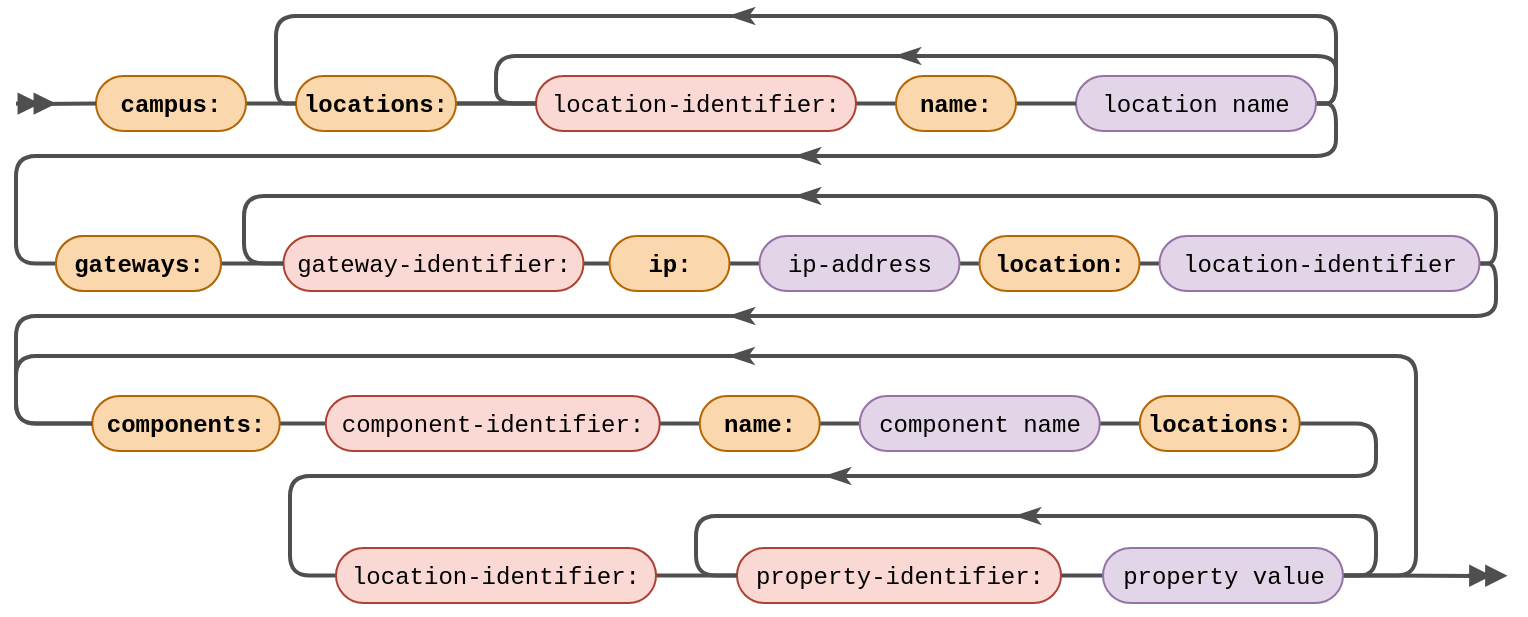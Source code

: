 <mxfile version="21.2.8" type="device">
  <diagram name="Page-1" id="bEtYPRKD9bZJMX1dU_jv">
    <mxGraphModel dx="1434" dy="886" grid="1" gridSize="10" guides="1" tooltips="1" connect="1" arrows="1" fold="1" page="1" pageScale="1" pageWidth="850" pageHeight="1100" math="0" shadow="0">
      <root>
        <mxCell id="0" />
        <mxCell id="1" parent="0" />
        <mxCell id="y_gY72rm-RhrGz0yiHBs-8" value="" style="edgeStyle=orthogonalEdgeStyle;shape=connector;rounded=1;orthogonalLoop=1;jettySize=auto;html=1;labelBackgroundColor=default;strokeColor=#4F4F4F;fontFamily=Helvetica;fontSize=12;fontColor=default;endArrow=none;endFill=0;fontStyle=1;strokeWidth=2;" edge="1" parent="1" source="y_gY72rm-RhrGz0yiHBs-4" target="y_gY72rm-RhrGz0yiHBs-7">
          <mxGeometry relative="1" as="geometry" />
        </mxCell>
        <mxCell id="y_gY72rm-RhrGz0yiHBs-56" style="edgeStyle=orthogonalEdgeStyle;shape=connector;rounded=1;orthogonalLoop=1;jettySize=auto;html=1;labelBackgroundColor=default;strokeColor=#4F4F4F;strokeWidth=2;fontFamily=Helvetica;fontSize=12;fontColor=default;endArrow=doubleBlock;endFill=1;" edge="1" parent="1">
          <mxGeometry relative="1" as="geometry">
            <mxPoint x="40" y="313.588" as="targetPoint" />
            <mxPoint x="20" y="313.81" as="sourcePoint" />
          </mxGeometry>
        </mxCell>
        <mxCell id="y_gY72rm-RhrGz0yiHBs-4" value="&lt;p&gt;&lt;font face=&quot;Courier New&quot;&gt;&lt;span&gt;campus:&lt;/span&gt;&lt;/font&gt;&lt;/p&gt;" style="rounded=1;whiteSpace=wrap;html=1;arcSize=50;fillColor=#fad7ac;strokeColor=#b46504;fontStyle=1" vertex="1" parent="1">
          <mxGeometry x="60" y="300" width="75" height="27.5" as="geometry" />
        </mxCell>
        <mxCell id="y_gY72rm-RhrGz0yiHBs-22" value="" style="edgeStyle=orthogonalEdgeStyle;shape=connector;rounded=1;orthogonalLoop=1;jettySize=auto;html=1;labelBackgroundColor=default;strokeColor=#4F4F4F;fontFamily=Helvetica;fontSize=12;fontColor=default;endArrow=none;endFill=0;strokeWidth=2;" edge="1" parent="1" source="y_gY72rm-RhrGz0yiHBs-7" target="y_gY72rm-RhrGz0yiHBs-21">
          <mxGeometry relative="1" as="geometry">
            <mxPoint x="260" y="313.771" as="sourcePoint" />
          </mxGeometry>
        </mxCell>
        <mxCell id="y_gY72rm-RhrGz0yiHBs-34" value="" style="edgeStyle=orthogonalEdgeStyle;shape=connector;rounded=1;orthogonalLoop=1;jettySize=auto;html=1;labelBackgroundColor=default;strokeColor=#4F4F4F;strokeWidth=2;fontFamily=Helvetica;fontSize=12;fontColor=default;endArrow=none;endFill=0;" edge="1" parent="1" source="y_gY72rm-RhrGz0yiHBs-7" target="y_gY72rm-RhrGz0yiHBs-21">
          <mxGeometry relative="1" as="geometry" />
        </mxCell>
        <mxCell id="y_gY72rm-RhrGz0yiHBs-7" value="&lt;p&gt;&lt;font face=&quot;Courier New&quot;&gt;locations:&lt;/font&gt;&lt;/p&gt;" style="rounded=1;whiteSpace=wrap;html=1;arcSize=50;fillColor=#fad7ac;strokeColor=#b46504;fontStyle=1" vertex="1" parent="1">
          <mxGeometry x="160" y="300" width="80" height="27.5" as="geometry" />
        </mxCell>
        <mxCell id="y_gY72rm-RhrGz0yiHBs-62" style="edgeStyle=orthogonalEdgeStyle;shape=connector;rounded=1;orthogonalLoop=1;jettySize=auto;html=1;exitX=1;exitY=0.5;exitDx=0;exitDy=0;entryX=0;entryY=0.5;entryDx=0;entryDy=0;labelBackgroundColor=default;strokeColor=#4F4F4F;strokeWidth=2;fontFamily=Helvetica;fontSize=12;fontColor=default;endArrow=none;endFill=0;" edge="1" parent="1" source="y_gY72rm-RhrGz0yiHBs-10" target="y_gY72rm-RhrGz0yiHBs-61">
          <mxGeometry relative="1" as="geometry" />
        </mxCell>
        <mxCell id="y_gY72rm-RhrGz0yiHBs-10" value="&lt;p&gt;&lt;font face=&quot;Courier New&quot;&gt;gateways:&lt;/font&gt;&lt;/p&gt;" style="rounded=1;whiteSpace=wrap;html=1;arcSize=50;fontStyle=1;fillColor=#d5e8d4;strokeColor=#82b366;" vertex="1" parent="1">
          <mxGeometry x="40" y="380" width="82.5" height="27.5" as="geometry" />
        </mxCell>
        <mxCell id="y_gY72rm-RhrGz0yiHBs-24" value="" style="edgeStyle=orthogonalEdgeStyle;shape=connector;rounded=1;orthogonalLoop=1;jettySize=auto;html=1;labelBackgroundColor=default;strokeColor=#4F4F4F;fontFamily=Helvetica;fontSize=12;fontColor=default;endArrow=none;endFill=0;strokeWidth=2;" edge="1" parent="1" source="y_gY72rm-RhrGz0yiHBs-21" target="y_gY72rm-RhrGz0yiHBs-26">
          <mxGeometry relative="1" as="geometry">
            <mxPoint x="450.0" y="313.759" as="targetPoint" />
          </mxGeometry>
        </mxCell>
        <mxCell id="y_gY72rm-RhrGz0yiHBs-21" value="&lt;p&gt;&lt;font face=&quot;Courier New&quot;&gt;&lt;span style=&quot;font-weight: normal;&quot;&gt;location-identifier:&lt;/span&gt;&lt;/font&gt;&lt;/p&gt;" style="rounded=1;whiteSpace=wrap;html=1;arcSize=50;fillColor=#fad9d5;strokeColor=#ae4132;fontStyle=1" vertex="1" parent="1">
          <mxGeometry x="280" y="300" width="160" height="27.5" as="geometry" />
        </mxCell>
        <mxCell id="y_gY72rm-RhrGz0yiHBs-29" style="shape=connector;orthogonalLoop=1;jettySize=auto;html=1;exitX=1;exitY=0.5;exitDx=0;exitDy=0;entryX=0;entryY=0.5;entryDx=0;entryDy=0;labelBackgroundColor=default;strokeColor=#4F4F4F;strokeWidth=2;fontFamily=Helvetica;fontSize=12;fontColor=default;endArrow=none;endFill=0;elbow=vertical;edgeStyle=orthogonalEdgeStyle;jumpStyle=none;rounded=1;startArrow=none;startFill=0;" edge="1" parent="1" source="y_gY72rm-RhrGz0yiHBs-25" target="y_gY72rm-RhrGz0yiHBs-21">
          <mxGeometry relative="1" as="geometry">
            <Array as="points">
              <mxPoint x="680" y="314" />
              <mxPoint x="680" y="290" />
              <mxPoint x="260" y="290" />
              <mxPoint x="260" y="314" />
            </Array>
          </mxGeometry>
        </mxCell>
        <mxCell id="y_gY72rm-RhrGz0yiHBs-35" style="edgeStyle=orthogonalEdgeStyle;shape=connector;rounded=1;orthogonalLoop=1;jettySize=auto;html=1;exitX=1;exitY=0.5;exitDx=0;exitDy=0;entryX=0;entryY=0.5;entryDx=0;entryDy=0;labelBackgroundColor=default;strokeColor=#4F4F4F;strokeWidth=2;fontFamily=Helvetica;fontSize=12;fontColor=default;endArrow=none;endFill=0;" edge="1" parent="1" source="y_gY72rm-RhrGz0yiHBs-25" target="y_gY72rm-RhrGz0yiHBs-7">
          <mxGeometry relative="1" as="geometry">
            <Array as="points">
              <mxPoint x="680" y="314" />
              <mxPoint x="680" y="270" />
              <mxPoint x="150" y="270" />
              <mxPoint x="150" y="314" />
            </Array>
          </mxGeometry>
        </mxCell>
        <mxCell id="y_gY72rm-RhrGz0yiHBs-60" style="edgeStyle=orthogonalEdgeStyle;shape=connector;rounded=1;orthogonalLoop=1;jettySize=auto;html=1;exitX=1;exitY=0.5;exitDx=0;exitDy=0;entryX=0;entryY=0.5;entryDx=0;entryDy=0;labelBackgroundColor=default;strokeColor=#4F4F4F;strokeWidth=2;fontFamily=Helvetica;fontSize=12;fontColor=default;endArrow=none;endFill=0;" edge="1" parent="1" source="y_gY72rm-RhrGz0yiHBs-25" target="y_gY72rm-RhrGz0yiHBs-10">
          <mxGeometry relative="1" as="geometry">
            <Array as="points">
              <mxPoint x="680" y="314" />
              <mxPoint x="680" y="340" />
              <mxPoint x="20" y="340" />
              <mxPoint x="20" y="394" />
            </Array>
          </mxGeometry>
        </mxCell>
        <mxCell id="y_gY72rm-RhrGz0yiHBs-25" value="&lt;p&gt;&lt;font face=&quot;Courier New&quot;&gt;&lt;span style=&quot;font-weight: normal;&quot;&gt;location name&lt;/span&gt;&lt;/font&gt;&lt;/p&gt;" style="rounded=1;whiteSpace=wrap;html=1;arcSize=50;fillColor=#e1d5e7;strokeColor=#9673a6;fontStyle=1" vertex="1" parent="1">
          <mxGeometry x="550" y="300" width="120" height="27.5" as="geometry" />
        </mxCell>
        <mxCell id="y_gY72rm-RhrGz0yiHBs-28" style="edgeStyle=orthogonalEdgeStyle;shape=connector;rounded=1;orthogonalLoop=1;jettySize=auto;html=1;exitX=1;exitY=0.5;exitDx=0;exitDy=0;entryX=0;entryY=0.5;entryDx=0;entryDy=0;labelBackgroundColor=default;strokeColor=#4F4F4F;strokeWidth=2;fontFamily=Helvetica;fontSize=12;fontColor=default;endArrow=none;endFill=0;" edge="1" parent="1" source="y_gY72rm-RhrGz0yiHBs-26" target="y_gY72rm-RhrGz0yiHBs-25">
          <mxGeometry relative="1" as="geometry" />
        </mxCell>
        <mxCell id="y_gY72rm-RhrGz0yiHBs-26" value="&lt;p&gt;&lt;font face=&quot;Courier New&quot;&gt;name:&lt;/font&gt;&lt;/p&gt;" style="rounded=1;whiteSpace=wrap;html=1;arcSize=50;fillColor=#fad7ac;strokeColor=#b46504;fontStyle=1" vertex="1" parent="1">
          <mxGeometry x="460" y="300" width="60" height="27.5" as="geometry" />
        </mxCell>
        <mxCell id="y_gY72rm-RhrGz0yiHBs-37" value="" style="endArrow=none;html=1;rounded=1;labelBackgroundColor=default;strokeColor=#4F4F4F;strokeWidth=2;fontFamily=Helvetica;fontSize=12;fontColor=default;shape=connector;startArrow=classicThin;startFill=1;" edge="1" parent="1">
          <mxGeometry width="50" height="50" relative="1" as="geometry">
            <mxPoint x="377" y="270" as="sourcePoint" />
            <mxPoint x="404" y="270" as="targetPoint" />
            <Array as="points">
              <mxPoint x="407" y="270" />
            </Array>
          </mxGeometry>
        </mxCell>
        <mxCell id="y_gY72rm-RhrGz0yiHBs-43" value="" style="endArrow=none;html=1;rounded=1;labelBackgroundColor=default;strokeColor=#4F4F4F;strokeWidth=2;fontFamily=Helvetica;fontSize=12;fontColor=default;shape=connector;startArrow=classicThin;startFill=1;" edge="1" parent="1">
          <mxGeometry width="50" height="50" relative="1" as="geometry">
            <mxPoint x="460" y="290" as="sourcePoint" />
            <mxPoint x="487" y="290" as="targetPoint" />
            <Array as="points">
              <mxPoint x="490" y="290" />
            </Array>
          </mxGeometry>
        </mxCell>
        <mxCell id="y_gY72rm-RhrGz0yiHBs-57" value="" style="endArrow=none;html=1;rounded=1;labelBackgroundColor=default;strokeColor=#4F4F4F;strokeWidth=2;fontFamily=Helvetica;fontSize=12;fontColor=default;shape=connector;entryX=0;entryY=0.5;entryDx=0;entryDy=0;" edge="1" parent="1" target="y_gY72rm-RhrGz0yiHBs-4">
          <mxGeometry width="50" height="50" relative="1" as="geometry">
            <mxPoint x="30" y="314" as="sourcePoint" />
            <mxPoint x="70" y="290" as="targetPoint" />
          </mxGeometry>
        </mxCell>
        <mxCell id="y_gY72rm-RhrGz0yiHBs-67" style="edgeStyle=orthogonalEdgeStyle;shape=connector;rounded=1;orthogonalLoop=1;jettySize=auto;html=1;labelBackgroundColor=default;strokeColor=#4F4F4F;strokeWidth=2;fontFamily=Helvetica;fontSize=12;fontColor=default;endArrow=none;endFill=0;" edge="1" parent="1" source="y_gY72rm-RhrGz0yiHBs-61" target="y_gY72rm-RhrGz0yiHBs-63">
          <mxGeometry relative="1" as="geometry" />
        </mxCell>
        <mxCell id="y_gY72rm-RhrGz0yiHBs-61" value="&lt;p&gt;&lt;font face=&quot;Courier New&quot;&gt;&lt;span style=&quot;font-weight: normal;&quot;&gt;gateway-identifier:&lt;/span&gt;&lt;/font&gt;&lt;/p&gt;" style="rounded=1;whiteSpace=wrap;html=1;arcSize=50;fillColor=#fad9d5;strokeColor=#ae4132;fontStyle=1" vertex="1" parent="1">
          <mxGeometry x="153.75" y="380" width="150" height="27.5" as="geometry" />
        </mxCell>
        <mxCell id="y_gY72rm-RhrGz0yiHBs-68" style="edgeStyle=orthogonalEdgeStyle;shape=connector;rounded=1;orthogonalLoop=1;jettySize=auto;html=1;labelBackgroundColor=default;strokeColor=#4F4F4F;strokeWidth=2;fontFamily=Helvetica;fontSize=12;fontColor=default;endArrow=none;endFill=0;" edge="1" parent="1" source="y_gY72rm-RhrGz0yiHBs-63" target="y_gY72rm-RhrGz0yiHBs-64">
          <mxGeometry relative="1" as="geometry" />
        </mxCell>
        <mxCell id="y_gY72rm-RhrGz0yiHBs-63" value="&lt;p&gt;&lt;font face=&quot;Courier New&quot;&gt;ip:&lt;/font&gt;&lt;/p&gt;" style="rounded=1;whiteSpace=wrap;html=1;arcSize=50;fillColor=#fad7ac;strokeColor=#b46504;fontStyle=1" vertex="1" parent="1">
          <mxGeometry x="316.75" y="380" width="60" height="27.5" as="geometry" />
        </mxCell>
        <mxCell id="y_gY72rm-RhrGz0yiHBs-69" style="edgeStyle=orthogonalEdgeStyle;shape=connector;rounded=1;orthogonalLoop=1;jettySize=auto;html=1;exitX=1;exitY=0.5;exitDx=0;exitDy=0;entryX=0;entryY=0.5;entryDx=0;entryDy=0;labelBackgroundColor=default;strokeColor=#4F4F4F;strokeWidth=2;fontFamily=Helvetica;fontSize=12;fontColor=default;endArrow=none;endFill=0;" edge="1" parent="1" source="y_gY72rm-RhrGz0yiHBs-64" target="y_gY72rm-RhrGz0yiHBs-65">
          <mxGeometry relative="1" as="geometry" />
        </mxCell>
        <mxCell id="y_gY72rm-RhrGz0yiHBs-64" value="&lt;p&gt;&lt;font face=&quot;Courier New&quot;&gt;&lt;span style=&quot;font-weight: normal;&quot;&gt;ip-address&lt;/span&gt;&lt;/font&gt;&lt;/p&gt;" style="rounded=1;whiteSpace=wrap;html=1;arcSize=50;fillColor=#e1d5e7;strokeColor=#9673a6;fontStyle=1" vertex="1" parent="1">
          <mxGeometry x="391.75" y="380" width="100" height="27.5" as="geometry" />
        </mxCell>
        <mxCell id="y_gY72rm-RhrGz0yiHBs-70" style="edgeStyle=orthogonalEdgeStyle;shape=connector;rounded=1;orthogonalLoop=1;jettySize=auto;html=1;exitX=1;exitY=0.5;exitDx=0;exitDy=0;labelBackgroundColor=default;strokeColor=#4F4F4F;strokeWidth=2;fontFamily=Helvetica;fontSize=12;fontColor=default;endArrow=none;endFill=0;" edge="1" parent="1" source="y_gY72rm-RhrGz0yiHBs-65" target="y_gY72rm-RhrGz0yiHBs-66">
          <mxGeometry relative="1" as="geometry" />
        </mxCell>
        <mxCell id="y_gY72rm-RhrGz0yiHBs-65" value="&lt;p&gt;&lt;font face=&quot;Courier New&quot;&gt;location:&lt;/font&gt;&lt;/p&gt;" style="rounded=1;whiteSpace=wrap;html=1;arcSize=50;fillColor=#fad7ac;strokeColor=#b46504;fontStyle=1" vertex="1" parent="1">
          <mxGeometry x="501.75" y="380" width="80" height="27.5" as="geometry" />
        </mxCell>
        <mxCell id="y_gY72rm-RhrGz0yiHBs-75" style="edgeStyle=orthogonalEdgeStyle;shape=connector;rounded=1;orthogonalLoop=1;jettySize=auto;html=1;exitX=1;exitY=0.5;exitDx=0;exitDy=0;entryX=0;entryY=0.5;entryDx=0;entryDy=0;labelBackgroundColor=default;strokeColor=#4F4F4F;strokeWidth=2;fontFamily=Helvetica;fontSize=12;fontColor=default;endArrow=none;endFill=0;" edge="1" parent="1" source="y_gY72rm-RhrGz0yiHBs-66" target="y_gY72rm-RhrGz0yiHBs-61">
          <mxGeometry relative="1" as="geometry">
            <Array as="points">
              <mxPoint x="760" y="394" />
              <mxPoint x="760" y="360" />
              <mxPoint x="134" y="360" />
              <mxPoint x="134" y="394" />
            </Array>
          </mxGeometry>
        </mxCell>
        <mxCell id="y_gY72rm-RhrGz0yiHBs-79" style="edgeStyle=orthogonalEdgeStyle;shape=connector;rounded=1;orthogonalLoop=1;jettySize=auto;html=1;exitX=1;exitY=0.5;exitDx=0;exitDy=0;entryX=0;entryY=0.5;entryDx=0;entryDy=0;labelBackgroundColor=default;strokeColor=#4F4F4F;strokeWidth=2;fontFamily=Helvetica;fontSize=12;fontColor=default;endArrow=none;endFill=0;" edge="1" parent="1" target="y_gY72rm-RhrGz0yiHBs-78">
          <mxGeometry relative="1" as="geometry">
            <mxPoint x="751.75" y="393.75" as="sourcePoint" />
            <mxPoint x="56.25" y="543.75" as="targetPoint" />
            <Array as="points">
              <mxPoint x="760" y="394" />
              <mxPoint x="760" y="420" />
              <mxPoint x="20" y="420" />
              <mxPoint x="20" y="474" />
            </Array>
          </mxGeometry>
        </mxCell>
        <mxCell id="y_gY72rm-RhrGz0yiHBs-66" value="&lt;p&gt;&lt;font face=&quot;Courier New&quot;&gt;&lt;span style=&quot;font-weight: normal;&quot;&gt;location-identifier&lt;/span&gt;&lt;/font&gt;&lt;/p&gt;" style="rounded=1;whiteSpace=wrap;html=1;arcSize=50;fillColor=#e1d5e7;strokeColor=#9673a6;fontStyle=1" vertex="1" parent="1">
          <mxGeometry x="591.75" y="380" width="160" height="27.5" as="geometry" />
        </mxCell>
        <mxCell id="y_gY72rm-RhrGz0yiHBs-71" value="" style="endArrow=none;html=1;rounded=1;labelBackgroundColor=default;strokeColor=#4F4F4F;strokeWidth=2;fontFamily=Helvetica;fontSize=12;fontColor=default;shape=connector;startArrow=classicThin;startFill=1;" edge="1" parent="1">
          <mxGeometry width="50" height="50" relative="1" as="geometry">
            <mxPoint x="410" y="340" as="sourcePoint" />
            <mxPoint x="437" y="340" as="targetPoint" />
            <Array as="points">
              <mxPoint x="440" y="340" />
            </Array>
          </mxGeometry>
        </mxCell>
        <mxCell id="y_gY72rm-RhrGz0yiHBs-76" value="" style="endArrow=none;html=1;rounded=1;labelBackgroundColor=default;strokeColor=#4F4F4F;strokeWidth=2;fontFamily=Helvetica;fontSize=12;fontColor=default;shape=connector;startArrow=classicThin;startFill=1;" edge="1" parent="1">
          <mxGeometry width="50" height="50" relative="1" as="geometry">
            <mxPoint x="410" y="360" as="sourcePoint" />
            <mxPoint x="437" y="360" as="targetPoint" />
            <Array as="points">
              <mxPoint x="440" y="360" />
            </Array>
          </mxGeometry>
        </mxCell>
        <mxCell id="y_gY72rm-RhrGz0yiHBs-77" value="&lt;p&gt;&lt;font face=&quot;Courier New&quot;&gt;gateways:&lt;/font&gt;&lt;/p&gt;" style="rounded=1;whiteSpace=wrap;html=1;arcSize=50;fontStyle=1;fillColor=#fad7ac;strokeColor=#b46504;" vertex="1" parent="1">
          <mxGeometry x="40" y="380" width="82.5" height="27.5" as="geometry" />
        </mxCell>
        <mxCell id="y_gY72rm-RhrGz0yiHBs-81" style="edgeStyle=orthogonalEdgeStyle;shape=connector;rounded=1;orthogonalLoop=1;jettySize=auto;html=1;exitX=1;exitY=0.5;exitDx=0;exitDy=0;labelBackgroundColor=default;strokeColor=#4F4F4F;strokeWidth=2;fontFamily=Helvetica;fontSize=12;fontColor=default;endArrow=none;endFill=0;" edge="1" parent="1" source="y_gY72rm-RhrGz0yiHBs-78" target="y_gY72rm-RhrGz0yiHBs-80">
          <mxGeometry relative="1" as="geometry" />
        </mxCell>
        <mxCell id="y_gY72rm-RhrGz0yiHBs-78" value="&lt;p&gt;&lt;font face=&quot;Courier New&quot;&gt;components:&lt;/font&gt;&lt;/p&gt;" style="rounded=1;whiteSpace=wrap;html=1;arcSize=50;fontStyle=1;fillColor=#fad7ac;strokeColor=#b46504;" vertex="1" parent="1">
          <mxGeometry x="58.13" y="460" width="93.75" height="27.5" as="geometry" />
        </mxCell>
        <mxCell id="y_gY72rm-RhrGz0yiHBs-83" style="edgeStyle=orthogonalEdgeStyle;shape=connector;rounded=1;orthogonalLoop=1;jettySize=auto;html=1;exitX=1;exitY=0.5;exitDx=0;exitDy=0;entryX=0;entryY=0.5;entryDx=0;entryDy=0;labelBackgroundColor=default;strokeColor=#4F4F4F;strokeWidth=2;fontFamily=Helvetica;fontSize=12;fontColor=default;endArrow=none;endFill=0;" edge="1" parent="1" source="y_gY72rm-RhrGz0yiHBs-80" target="y_gY72rm-RhrGz0yiHBs-82">
          <mxGeometry relative="1" as="geometry" />
        </mxCell>
        <mxCell id="y_gY72rm-RhrGz0yiHBs-80" value="&lt;p&gt;&lt;font face=&quot;Courier New&quot;&gt;&lt;span style=&quot;font-weight: normal;&quot;&gt;component-identifier:&lt;/span&gt;&lt;/font&gt;&lt;/p&gt;" style="rounded=1;whiteSpace=wrap;html=1;arcSize=50;fillColor=#fad9d5;strokeColor=#ae4132;fontStyle=1" vertex="1" parent="1">
          <mxGeometry x="174.88" y="460" width="167" height="27.5" as="geometry" />
        </mxCell>
        <mxCell id="y_gY72rm-RhrGz0yiHBs-85" style="edgeStyle=orthogonalEdgeStyle;shape=connector;rounded=1;orthogonalLoop=1;jettySize=auto;html=1;exitX=1;exitY=0.5;exitDx=0;exitDy=0;labelBackgroundColor=default;strokeColor=#4F4F4F;strokeWidth=2;fontFamily=Helvetica;fontSize=12;fontColor=default;endArrow=none;endFill=0;" edge="1" parent="1" source="y_gY72rm-RhrGz0yiHBs-82" target="y_gY72rm-RhrGz0yiHBs-84">
          <mxGeometry relative="1" as="geometry" />
        </mxCell>
        <mxCell id="y_gY72rm-RhrGz0yiHBs-82" value="&lt;p&gt;&lt;font face=&quot;Courier New&quot;&gt;name:&lt;/font&gt;&lt;/p&gt;" style="rounded=1;whiteSpace=wrap;html=1;arcSize=50;fillColor=#fad7ac;strokeColor=#b46504;fontStyle=1" vertex="1" parent="1">
          <mxGeometry x="361.88" y="460" width="60" height="27.5" as="geometry" />
        </mxCell>
        <mxCell id="y_gY72rm-RhrGz0yiHBs-96" style="edgeStyle=orthogonalEdgeStyle;shape=connector;rounded=1;orthogonalLoop=1;jettySize=auto;html=1;exitX=1;exitY=0.5;exitDx=0;exitDy=0;entryX=0;entryY=0.5;entryDx=0;entryDy=0;labelBackgroundColor=default;strokeColor=#4F4F4F;strokeWidth=2;fontFamily=Helvetica;fontSize=12;fontColor=default;endArrow=none;endFill=0;" edge="1" parent="1" source="y_gY72rm-RhrGz0yiHBs-84" target="y_gY72rm-RhrGz0yiHBs-86">
          <mxGeometry relative="1" as="geometry" />
        </mxCell>
        <mxCell id="y_gY72rm-RhrGz0yiHBs-84" value="&lt;p&gt;&lt;font face=&quot;Courier New&quot;&gt;&lt;span style=&quot;font-weight: normal;&quot;&gt;component name&lt;/span&gt;&lt;/font&gt;&lt;/p&gt;" style="rounded=1;whiteSpace=wrap;html=1;arcSize=50;fillColor=#e1d5e7;strokeColor=#9673a6;fontStyle=1" vertex="1" parent="1">
          <mxGeometry x="441.88" y="460" width="120" height="27.5" as="geometry" />
        </mxCell>
        <mxCell id="y_gY72rm-RhrGz0yiHBs-88" style="edgeStyle=orthogonalEdgeStyle;shape=connector;rounded=1;orthogonalLoop=1;jettySize=auto;html=1;exitX=1;exitY=0.5;exitDx=0;exitDy=0;entryX=0;entryY=0.5;entryDx=0;entryDy=0;labelBackgroundColor=default;strokeColor=#4F4F4F;strokeWidth=2;fontFamily=Helvetica;fontSize=12;fontColor=default;endArrow=none;endFill=0;" edge="1" parent="1" source="y_gY72rm-RhrGz0yiHBs-86" target="y_gY72rm-RhrGz0yiHBs-87">
          <mxGeometry relative="1" as="geometry">
            <Array as="points">
              <mxPoint x="700" y="474" />
              <mxPoint x="700" y="500" />
              <mxPoint x="157" y="500" />
              <mxPoint x="157" y="550" />
            </Array>
          </mxGeometry>
        </mxCell>
        <mxCell id="y_gY72rm-RhrGz0yiHBs-86" value="&lt;p&gt;&lt;font face=&quot;Courier New&quot;&gt;locations:&lt;/font&gt;&lt;/p&gt;" style="rounded=1;whiteSpace=wrap;html=1;arcSize=50;fillColor=#fad7ac;strokeColor=#b46504;fontStyle=1" vertex="1" parent="1">
          <mxGeometry x="581.88" y="460" width="80" height="27.5" as="geometry" />
        </mxCell>
        <mxCell id="y_gY72rm-RhrGz0yiHBs-90" style="edgeStyle=orthogonalEdgeStyle;shape=connector;rounded=1;orthogonalLoop=1;jettySize=auto;html=1;exitX=1;exitY=0.5;exitDx=0;exitDy=0;entryX=0;entryY=0.5;entryDx=0;entryDy=0;labelBackgroundColor=default;strokeColor=#4F4F4F;strokeWidth=2;fontFamily=Helvetica;fontSize=12;fontColor=default;endArrow=none;endFill=0;" edge="1" parent="1" source="y_gY72rm-RhrGz0yiHBs-87" target="y_gY72rm-RhrGz0yiHBs-89">
          <mxGeometry relative="1" as="geometry" />
        </mxCell>
        <mxCell id="y_gY72rm-RhrGz0yiHBs-87" value="&lt;p&gt;&lt;font face=&quot;Courier New&quot;&gt;&lt;span style=&quot;font-weight: normal;&quot;&gt;location-identifier:&lt;/span&gt;&lt;/font&gt;&lt;/p&gt;" style="rounded=1;whiteSpace=wrap;html=1;arcSize=50;fillColor=#fad9d5;strokeColor=#ae4132;fontStyle=1" vertex="1" parent="1">
          <mxGeometry x="180" y="536" width="160" height="27.5" as="geometry" />
        </mxCell>
        <mxCell id="y_gY72rm-RhrGz0yiHBs-92" style="edgeStyle=orthogonalEdgeStyle;shape=connector;rounded=1;orthogonalLoop=1;jettySize=auto;html=1;exitX=1;exitY=0.5;exitDx=0;exitDy=0;entryX=0;entryY=0.5;entryDx=0;entryDy=0;labelBackgroundColor=default;strokeColor=#4F4F4F;strokeWidth=2;fontFamily=Helvetica;fontSize=12;fontColor=default;endArrow=none;endFill=0;" edge="1" parent="1" source="y_gY72rm-RhrGz0yiHBs-89" target="y_gY72rm-RhrGz0yiHBs-91">
          <mxGeometry relative="1" as="geometry" />
        </mxCell>
        <mxCell id="y_gY72rm-RhrGz0yiHBs-89" value="&lt;p&gt;&lt;font face=&quot;Courier New&quot;&gt;&lt;span style=&quot;font-weight: normal;&quot;&gt;property-identifier:&lt;/span&gt;&lt;/font&gt;&lt;/p&gt;" style="rounded=1;whiteSpace=wrap;html=1;arcSize=50;fillColor=#fad9d5;strokeColor=#ae4132;fontStyle=1" vertex="1" parent="1">
          <mxGeometry x="380.5" y="536" width="162" height="27.5" as="geometry" />
        </mxCell>
        <mxCell id="y_gY72rm-RhrGz0yiHBs-95" style="edgeStyle=orthogonalEdgeStyle;shape=connector;rounded=1;orthogonalLoop=1;jettySize=auto;html=1;exitX=1;exitY=0.5;exitDx=0;exitDy=0;entryX=0;entryY=0.5;entryDx=0;entryDy=0;labelBackgroundColor=default;strokeColor=#4F4F4F;strokeWidth=2;fontFamily=Helvetica;fontSize=12;fontColor=default;endArrow=none;endFill=0;" edge="1" parent="1" source="y_gY72rm-RhrGz0yiHBs-91" target="y_gY72rm-RhrGz0yiHBs-89">
          <mxGeometry relative="1" as="geometry">
            <Array as="points">
              <mxPoint x="700" y="550" />
              <mxPoint x="700" y="520" />
              <mxPoint x="360" y="520" />
              <mxPoint x="360" y="550" />
            </Array>
          </mxGeometry>
        </mxCell>
        <mxCell id="y_gY72rm-RhrGz0yiHBs-100" style="edgeStyle=orthogonalEdgeStyle;shape=connector;rounded=1;orthogonalLoop=1;jettySize=auto;html=1;exitX=1;exitY=0.5;exitDx=0;exitDy=0;entryX=0;entryY=0.5;entryDx=0;entryDy=0;labelBackgroundColor=default;strokeColor=#4F4F4F;strokeWidth=2;fontFamily=Helvetica;fontSize=12;fontColor=default;endArrow=none;endFill=0;" edge="1" parent="1" source="y_gY72rm-RhrGz0yiHBs-91" target="y_gY72rm-RhrGz0yiHBs-78">
          <mxGeometry relative="1" as="geometry">
            <Array as="points">
              <mxPoint x="720" y="550" />
              <mxPoint x="720" y="440" />
              <mxPoint x="20" y="440" />
              <mxPoint x="20" y="474" />
            </Array>
          </mxGeometry>
        </mxCell>
        <mxCell id="y_gY72rm-RhrGz0yiHBs-108" style="edgeStyle=orthogonalEdgeStyle;shape=connector;rounded=1;orthogonalLoop=1;jettySize=auto;html=1;exitX=1;exitY=0.5;exitDx=0;exitDy=0;labelBackgroundColor=default;strokeColor=#4F4F4F;strokeWidth=2;fontFamily=Helvetica;fontSize=12;fontColor=default;endArrow=none;endFill=0;" edge="1" parent="1" source="y_gY72rm-RhrGz0yiHBs-91">
          <mxGeometry relative="1" as="geometry">
            <mxPoint x="750" y="550" as="targetPoint" />
          </mxGeometry>
        </mxCell>
        <mxCell id="y_gY72rm-RhrGz0yiHBs-91" value="&lt;p&gt;&lt;font face=&quot;Courier New&quot;&gt;&lt;span style=&quot;font-weight: 400;&quot;&gt;property value&lt;/span&gt;&lt;/font&gt;&lt;/p&gt;" style="rounded=1;whiteSpace=wrap;html=1;arcSize=50;fillColor=#e1d5e7;strokeColor=#9673a6;fontStyle=1" vertex="1" parent="1">
          <mxGeometry x="563.5" y="536" width="120" height="27.5" as="geometry" />
        </mxCell>
        <mxCell id="y_gY72rm-RhrGz0yiHBs-103" value="" style="endArrow=none;html=1;rounded=1;labelBackgroundColor=default;strokeColor=#4F4F4F;strokeWidth=2;fontFamily=Helvetica;fontSize=12;fontColor=default;shape=connector;startArrow=classicThin;startFill=1;" edge="1" parent="1">
          <mxGeometry width="50" height="50" relative="1" as="geometry">
            <mxPoint x="376.75" y="440" as="sourcePoint" />
            <mxPoint x="403.75" y="440" as="targetPoint" />
            <Array as="points">
              <mxPoint x="406.75" y="440" />
            </Array>
          </mxGeometry>
        </mxCell>
        <mxCell id="y_gY72rm-RhrGz0yiHBs-104" value="" style="endArrow=none;html=1;rounded=1;labelBackgroundColor=default;strokeColor=#4F4F4F;strokeWidth=2;fontFamily=Helvetica;fontSize=12;fontColor=default;shape=connector;startArrow=classicThin;startFill=1;" edge="1" parent="1">
          <mxGeometry width="50" height="50" relative="1" as="geometry">
            <mxPoint x="377" y="420" as="sourcePoint" />
            <mxPoint x="404" y="420" as="targetPoint" />
            <Array as="points">
              <mxPoint x="407" y="420" />
            </Array>
          </mxGeometry>
        </mxCell>
        <mxCell id="y_gY72rm-RhrGz0yiHBs-105" value="" style="endArrow=none;html=1;rounded=1;labelBackgroundColor=default;strokeColor=#4F4F4F;strokeWidth=2;fontFamily=Helvetica;fontSize=12;fontColor=default;shape=connector;startArrow=classicThin;startFill=1;" edge="1" parent="1">
          <mxGeometry width="50" height="50" relative="1" as="geometry">
            <mxPoint x="425" y="500" as="sourcePoint" />
            <mxPoint x="452" y="500" as="targetPoint" />
            <Array as="points">
              <mxPoint x="455" y="500" />
            </Array>
          </mxGeometry>
        </mxCell>
        <mxCell id="y_gY72rm-RhrGz0yiHBs-106" value="" style="endArrow=none;html=1;rounded=1;labelBackgroundColor=default;strokeColor=#4F4F4F;strokeWidth=2;fontFamily=Helvetica;fontSize=12;fontColor=default;shape=connector;startArrow=classicThin;startFill=1;" edge="1" parent="1">
          <mxGeometry width="50" height="50" relative="1" as="geometry">
            <mxPoint x="520" y="520" as="sourcePoint" />
            <mxPoint x="547" y="520" as="targetPoint" />
            <Array as="points">
              <mxPoint x="550" y="520" />
            </Array>
          </mxGeometry>
        </mxCell>
        <mxCell id="y_gY72rm-RhrGz0yiHBs-107" style="edgeStyle=orthogonalEdgeStyle;shape=connector;rounded=1;orthogonalLoop=1;jettySize=auto;html=1;labelBackgroundColor=default;strokeColor=#4F4F4F;strokeWidth=2;fontFamily=Helvetica;fontSize=12;fontColor=default;endArrow=doubleBlock;endFill=1;" edge="1" parent="1">
          <mxGeometry relative="1" as="geometry">
            <mxPoint x="765.75" y="549.638" as="targetPoint" />
            <mxPoint x="745.75" y="549.86" as="sourcePoint" />
          </mxGeometry>
        </mxCell>
      </root>
    </mxGraphModel>
  </diagram>
</mxfile>

